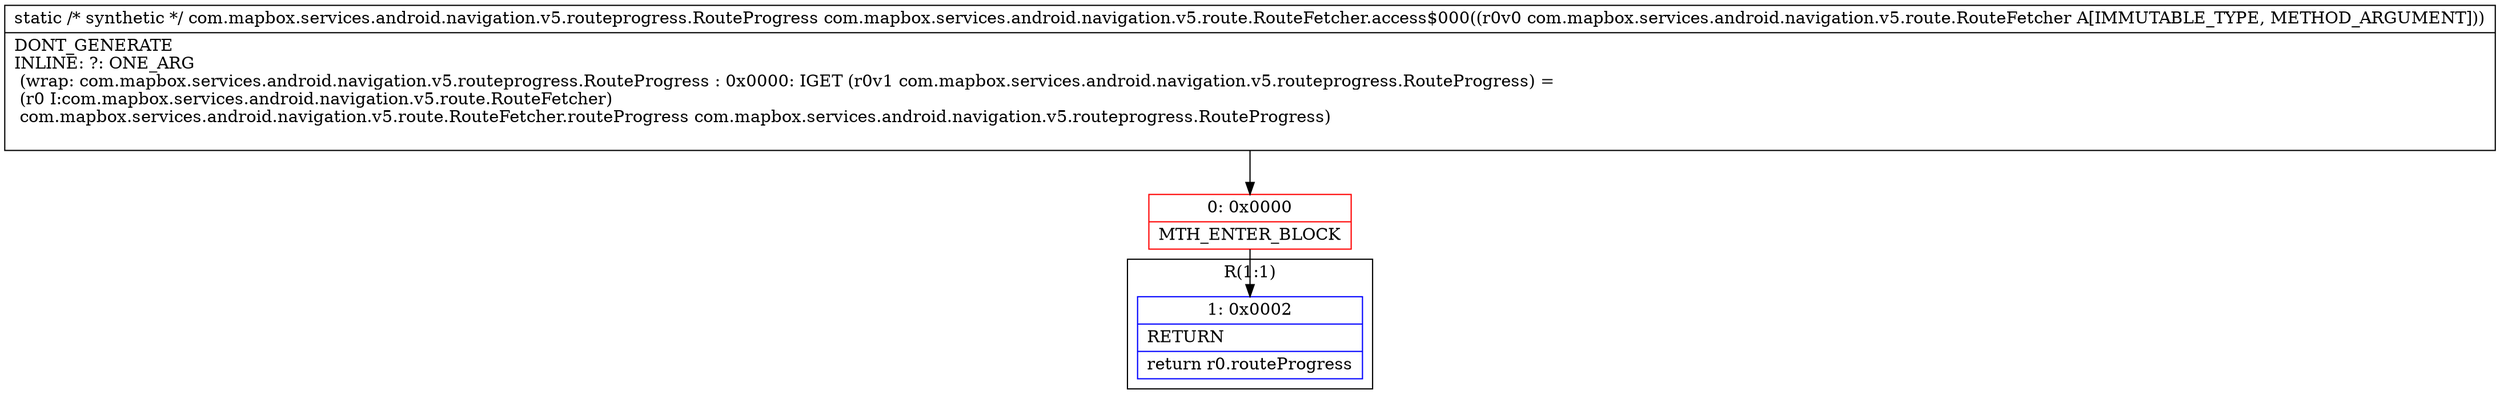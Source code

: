 digraph "CFG forcom.mapbox.services.android.navigation.v5.route.RouteFetcher.access$000(Lcom\/mapbox\/services\/android\/navigation\/v5\/route\/RouteFetcher;)Lcom\/mapbox\/services\/android\/navigation\/v5\/routeprogress\/RouteProgress;" {
subgraph cluster_Region_730838635 {
label = "R(1:1)";
node [shape=record,color=blue];
Node_1 [shape=record,label="{1\:\ 0x0002|RETURN\l|return r0.routeProgress\l}"];
}
Node_0 [shape=record,color=red,label="{0\:\ 0x0000|MTH_ENTER_BLOCK\l}"];
MethodNode[shape=record,label="{static \/* synthetic *\/ com.mapbox.services.android.navigation.v5.routeprogress.RouteProgress com.mapbox.services.android.navigation.v5.route.RouteFetcher.access$000((r0v0 com.mapbox.services.android.navigation.v5.route.RouteFetcher A[IMMUTABLE_TYPE, METHOD_ARGUMENT]))  | DONT_GENERATE\lINLINE: ?: ONE_ARG  \l  (wrap: com.mapbox.services.android.navigation.v5.routeprogress.RouteProgress : 0x0000: IGET  (r0v1 com.mapbox.services.android.navigation.v5.routeprogress.RouteProgress) = \l  (r0 I:com.mapbox.services.android.navigation.v5.route.RouteFetcher)\l com.mapbox.services.android.navigation.v5.route.RouteFetcher.routeProgress com.mapbox.services.android.navigation.v5.routeprogress.RouteProgress)\l\l}"];
MethodNode -> Node_0;
Node_0 -> Node_1;
}

